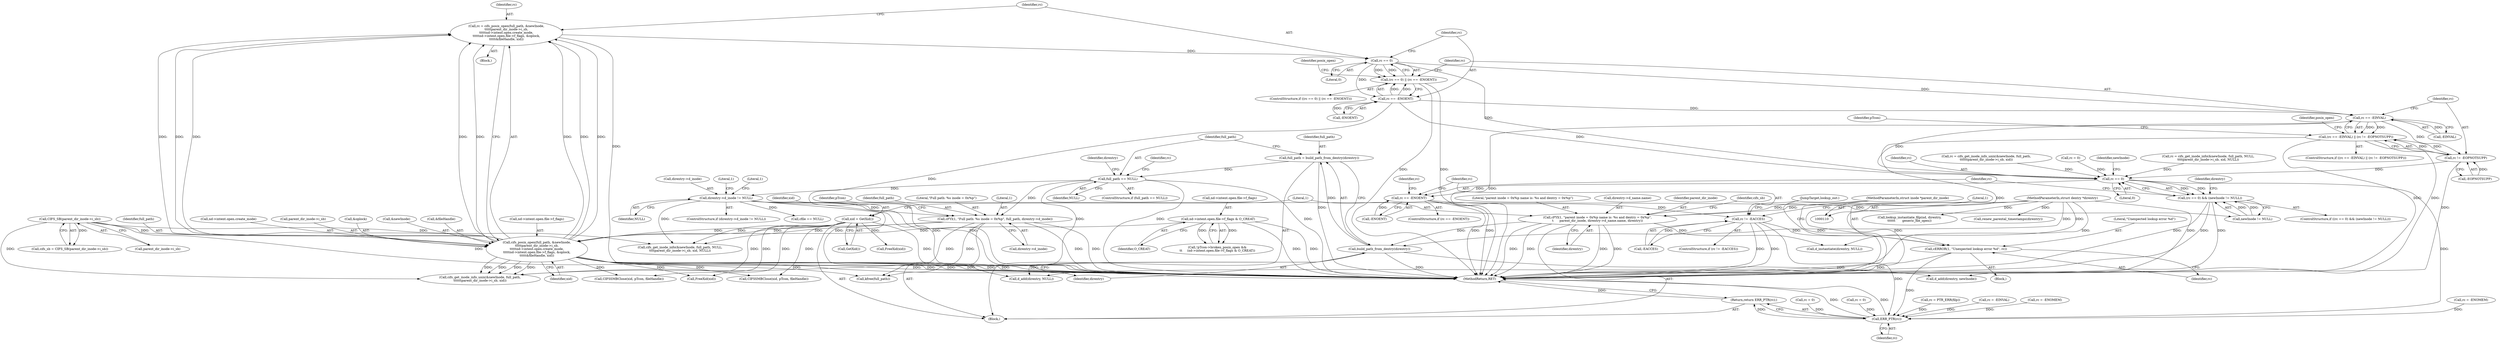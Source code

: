 digraph "0_linux_88d7d4e4a439f32acc56a6d860e415ee71d3df08@API" {
"1000316" [label="(Call,rc = cifs_posix_open(full_path, &newInode,\n\t\t\t\t\tparent_dir_inode->i_sb,\n\t\t\t\t\tnd->intent.open.create_mode,\n\t\t\t\t\tnd->intent.open.file->f_flags, &oplock,\n\t\t\t\t\t&fileHandle, xid))"];
"1000318" [label="(Call,cifs_posix_open(full_path, &newInode,\n\t\t\t\t\tparent_dir_inode->i_sb,\n\t\t\t\t\tnd->intent.open.create_mode,\n\t\t\t\t\tnd->intent.open.file->f_flags, &oplock,\n\t\t\t\t\t&fileHandle, xid))"];
"1000271" [label="(Call,cFYI(1, \"Full path: %s inode = 0x%p\", full_path, direntry->d_inode))"];
"1000247" [label="(Call,full_path == NULL)"];
"1000242" [label="(Call,full_path = build_path_from_dentry(direntry))"];
"1000244" [label="(Call,build_path_from_dentry(direntry))"];
"1000151" [label="(Call,cFYI(1, \"parent inode = 0x%p name is: %s and dentry = 0x%p\",\n\t      parent_dir_inode, direntry->d_name.name, direntry))"];
"1000111" [label="(MethodParameterIn,struct inode *parent_dir_inode)"];
"1000112" [label="(MethodParameterIn,struct dentry *direntry)"];
"1000257" [label="(Call,direntry->d_inode != NULL)"];
"1000163" [label="(Call,CIFS_SB(parent_dir_inode->i_sb))"];
"1000304" [label="(Call,nd->intent.open.file->f_flags & O_CREAT)"];
"1000148" [label="(Call,xid = GetXid())"];
"1000348" [label="(Call,rc == 0)"];
"1000347" [label="(Call,(rc == 0) || (rc == -ENOENT))"];
"1000351" [label="(Call,rc == -ENOENT)"];
"1000361" [label="(Call,rc == -EINVAL)"];
"1000360" [label="(Call,(rc == -EINVAL) || (rc != -EOPNOTSUPP))"];
"1000365" [label="(Call,rc != -EOPNOTSUPP)"];
"1000402" [label="(Call,rc == 0)"];
"1000401" [label="(Call,(rc == 0) && (newInode != NULL))"];
"1000461" [label="(Call,rc == -ENOENT)"];
"1000479" [label="(Call,rc != -EACCES)"];
"1000484" [label="(Call,cERROR(1, \"Unexpected lookup error %d\", rc))"];
"1000496" [label="(Call,ERR_PTR(rc))"];
"1000495" [label="(Return,return ERR_PTR(rc);)"];
"1000325" [label="(Call,nd->intent.open.create_mode)"];
"1000448" [label="(Call,CIFSSMBClose(xid, pTcon, fileHandle))"];
"1000362" [label="(Identifier,rc)"];
"1000221" [label="(Call,rc = -EINVAL)"];
"1000148" [label="(Call,xid = GetXid())"];
"1000484" [label="(Call,cERROR(1, \"Unexpected lookup error %d\", rc))"];
"1000317" [label="(Identifier,rc)"];
"1000467" [label="(Identifier,rc)"];
"1000273" [label="(Literal,\"Full path: %s inode = 0x%p\")"];
"1000488" [label="(JumpTarget,lookup_out:)"];
"1000272" [label="(Literal,1)"];
"1000498" [label="(MethodReturn,RET)"];
"1000322" [label="(Call,parent_dir_inode->i_sb)"];
"1000275" [label="(Call,direntry->d_inode)"];
"1000345" [label="(Identifier,xid)"];
"1000235" [label="(Call,d_instantiate(direntry, NULL))"];
"1000247" [label="(Call,full_path == NULL)"];
"1000341" [label="(Call,&oplock)"];
"1000320" [label="(Call,&newInode)"];
"1000486" [label="(Literal,\"Unexpected lookup error %d\")"];
"1000343" [label="(Call,&fileHandle)"];
"1000489" [label="(Call,kfree(full_path))"];
"1000462" [label="(Identifier,rc)"];
"1000150" [label="(Call,GetXid())"];
"1000404" [label="(Literal,0)"];
"1000481" [label="(Call,-EACCES)"];
"1000474" [label="(Call,d_add(direntry, NULL))"];
"1000162" [label="(Identifier,cifs_sb)"];
"1000402" [label="(Call,rc == 0)"];
"1000452" [label="(Call,rc = -ENOMEM)"];
"1000360" [label="(Call,(rc == -EINVAL) || (rc != -EOPNOTSUPP))"];
"1000495" [label="(Return,return ERR_PTR(rc);)"];
"1000388" [label="(Call,rc = cifs_get_inode_info(&newInode, full_path, NULL,\n\t\t\t\tparent_dir_inode->i_sb, xid, NULL))"];
"1000496" [label="(Call,ERR_PTR(rc))"];
"1000487" [label="(Identifier,rc)"];
"1000160" [label="(Identifier,direntry)"];
"1000390" [label="(Call,cifs_get_inode_info(&newInode, full_path, NULL,\n\t\t\t\tparent_dir_inode->i_sb, xid, NULL))"];
"1000461" [label="(Call,rc == -ENOENT)"];
"1000346" [label="(ControlStructure,if ((rc == 0) || (rc == -ENOENT)))"];
"1000315" [label="(Block,)"];
"1000245" [label="(Identifier,direntry)"];
"1000161" [label="(Call,cifs_sb = CIFS_SB(parent_dir_inode->i_sb))"];
"1000111" [label="(MethodParameterIn,struct inode *parent_dir_inode)"];
"1000261" [label="(Identifier,NULL)"];
"1000376" [label="(Identifier,posix_open)"];
"1000365" [label="(Call,rc != -EOPNOTSUPP)"];
"1000318" [label="(Call,cifs_posix_open(full_path, &newInode,\n\t\t\t\t\tparent_dir_inode->i_sb,\n\t\t\t\t\tnd->intent.open.create_mode,\n\t\t\t\t\tnd->intent.open.file->f_flags, &oplock,\n\t\t\t\t\t&fileHandle, xid))"];
"1000164" [label="(Call,parent_dir_inode->i_sb)"];
"1000403" [label="(Identifier,rc)"];
"1000112" [label="(MethodParameterIn,struct dentry *direntry)"];
"1000359" [label="(ControlStructure,if ((rc == -EINVAL) || (rc != -EOPNOTSUPP)))"];
"1000377" [label="(Call,rc = cifs_get_inode_info_unix(&newInode, full_path,\n\t\t\t\t\t\tparent_dir_inode->i_sb, xid))"];
"1000251" [label="(Call,rc = -ENOMEM)"];
"1000379" [label="(Call,cifs_get_inode_info_unix(&newInode, full_path,\n\t\t\t\t\t\tparent_dir_inode->i_sb, xid))"];
"1000264" [label="(Literal,1)"];
"1000256" [label="(ControlStructure,if (direntry->d_inode != NULL))"];
"1000460" [label="(ControlStructure,if (rc == -ENOENT))"];
"1000242" [label="(Call,full_path = build_path_from_dentry(direntry))"];
"1000349" [label="(Identifier,rc)"];
"1000153" [label="(Literal,\"parent inode = 0x%p name is: %s and dentry = 0x%p\")"];
"1000351" [label="(Call,rc == -ENOENT)"];
"1000155" [label="(Call,direntry->d_name.name)"];
"1000149" [label="(Identifier,xid)"];
"1000249" [label="(Identifier,NULL)"];
"1000154" [label="(Identifier,parent_dir_inode)"];
"1000493" [label="(Call,FreeXid(xid))"];
"1000258" [label="(Call,direntry->d_inode)"];
"1000114" [label="(Block,)"];
"1000347" [label="(Call,(rc == 0) || (rc == -ENOENT))"];
"1000151" [label="(Call,cFYI(1, \"parent inode = 0x%p name is: %s and dentry = 0x%p\",\n\t      parent_dir_inode, direntry->d_name.name, direntry))"];
"1000366" [label="(Identifier,rc)"];
"1000117" [label="(Call,rc = 0)"];
"1000442" [label="(Call,cfile == NULL)"];
"1000332" [label="(Call,nd->intent.open.file->f_flags)"];
"1000316" [label="(Call,rc = cifs_posix_open(full_path, &newInode,\n\t\t\t\t\tparent_dir_inode->i_sb,\n\t\t\t\t\tnd->intent.open.create_mode,\n\t\t\t\t\tnd->intent.open.file->f_flags, &oplock,\n\t\t\t\t\t&fileHandle, xid))"];
"1000252" [label="(Identifier,rc)"];
"1000405" [label="(Call,newInode != NULL)"];
"1000246" [label="(ControlStructure,if (full_path == NULL))"];
"1000243" [label="(Identifier,full_path)"];
"1000314" [label="(Identifier,O_CREAT)"];
"1000248" [label="(Identifier,full_path)"];
"1000305" [label="(Call,nd->intent.open.file->f_flags)"];
"1000497" [label="(Identifier,rc)"];
"1000163" [label="(Call,CIFS_SB(parent_dir_inode->i_sb))"];
"1000361" [label="(Call,rc == -EINVAL)"];
"1000152" [label="(Literal,1)"];
"1000463" [label="(Call,-ENOENT)"];
"1000259" [label="(Identifier,direntry)"];
"1000238" [label="(Call,rc = 0)"];
"1000485" [label="(Literal,1)"];
"1000353" [label="(Call,-ENOENT)"];
"1000280" [label="(Identifier,pTcon)"];
"1000352" [label="(Identifier,rc)"];
"1000257" [label="(Call,direntry->d_inode != NULL)"];
"1000299" [label="(Call,!pTcon->broken_posix_open &&\n\t\t     (nd->intent.open.file->f_flags & O_CREAT))"];
"1000350" [label="(Literal,0)"];
"1000406" [label="(Identifier,newInode)"];
"1000466" [label="(Call,rc = 0)"];
"1000401" [label="(Call,(rc == 0) && (newInode != NULL))"];
"1000271" [label="(Call,cFYI(1, \"Full path: %s inode = 0x%p\", full_path, direntry->d_inode))"];
"1000410" [label="(Identifier,direntry)"];
"1000479" [label="(Call,rc != -EACCES)"];
"1000429" [label="(Call,CIFSSMBClose(xid, pTcon, fileHandle))"];
"1000274" [label="(Identifier,full_path)"];
"1000367" [label="(Call,-EOPNOTSUPP)"];
"1000304" [label="(Call,nd->intent.open.file->f_flags & O_CREAT)"];
"1000425" [label="(Call,rc = PTR_ERR(filp))"];
"1000478" [label="(ControlStructure,if (rc != -EACCES))"];
"1000356" [label="(Identifier,posix_open)"];
"1000417" [label="(Call,lookup_instantiate_filp(nd, direntry,\n\t\t\t\t\t\t       generic_file_open))"];
"1000409" [label="(Call,d_add(direntry, newInode))"];
"1000483" [label="(Block,)"];
"1000371" [label="(Identifier,pTcon)"];
"1000175" [label="(Call,FreeXid(xid))"];
"1000244" [label="(Call,build_path_from_dentry(direntry))"];
"1000363" [label="(Call,-EINVAL)"];
"1000480" [label="(Identifier,rc)"];
"1000400" [label="(ControlStructure,if ((rc == 0) && (newInode != NULL)))"];
"1000269" [label="(Literal,1)"];
"1000319" [label="(Identifier,full_path)"];
"1000457" [label="(Call,renew_parental_timestamps(direntry))"];
"1000348" [label="(Call,rc == 0)"];
"1000316" -> "1000315"  [label="AST: "];
"1000316" -> "1000318"  [label="CFG: "];
"1000317" -> "1000316"  [label="AST: "];
"1000318" -> "1000316"  [label="AST: "];
"1000349" -> "1000316"  [label="CFG: "];
"1000316" -> "1000498"  [label="DDG: "];
"1000318" -> "1000316"  [label="DDG: "];
"1000318" -> "1000316"  [label="DDG: "];
"1000318" -> "1000316"  [label="DDG: "];
"1000318" -> "1000316"  [label="DDG: "];
"1000318" -> "1000316"  [label="DDG: "];
"1000318" -> "1000316"  [label="DDG: "];
"1000318" -> "1000316"  [label="DDG: "];
"1000318" -> "1000316"  [label="DDG: "];
"1000316" -> "1000348"  [label="DDG: "];
"1000318" -> "1000345"  [label="CFG: "];
"1000319" -> "1000318"  [label="AST: "];
"1000320" -> "1000318"  [label="AST: "];
"1000322" -> "1000318"  [label="AST: "];
"1000325" -> "1000318"  [label="AST: "];
"1000332" -> "1000318"  [label="AST: "];
"1000341" -> "1000318"  [label="AST: "];
"1000343" -> "1000318"  [label="AST: "];
"1000345" -> "1000318"  [label="AST: "];
"1000318" -> "1000498"  [label="DDG: "];
"1000318" -> "1000498"  [label="DDG: "];
"1000318" -> "1000498"  [label="DDG: "];
"1000318" -> "1000498"  [label="DDG: "];
"1000318" -> "1000498"  [label="DDG: "];
"1000318" -> "1000498"  [label="DDG: "];
"1000271" -> "1000318"  [label="DDG: "];
"1000163" -> "1000318"  [label="DDG: "];
"1000304" -> "1000318"  [label="DDG: "];
"1000148" -> "1000318"  [label="DDG: "];
"1000318" -> "1000379"  [label="DDG: "];
"1000318" -> "1000379"  [label="DDG: "];
"1000318" -> "1000379"  [label="DDG: "];
"1000318" -> "1000379"  [label="DDG: "];
"1000318" -> "1000429"  [label="DDG: "];
"1000318" -> "1000448"  [label="DDG: "];
"1000318" -> "1000489"  [label="DDG: "];
"1000318" -> "1000493"  [label="DDG: "];
"1000271" -> "1000114"  [label="AST: "];
"1000271" -> "1000275"  [label="CFG: "];
"1000272" -> "1000271"  [label="AST: "];
"1000273" -> "1000271"  [label="AST: "];
"1000274" -> "1000271"  [label="AST: "];
"1000275" -> "1000271"  [label="AST: "];
"1000280" -> "1000271"  [label="CFG: "];
"1000271" -> "1000498"  [label="DDG: "];
"1000271" -> "1000498"  [label="DDG: "];
"1000247" -> "1000271"  [label="DDG: "];
"1000257" -> "1000271"  [label="DDG: "];
"1000271" -> "1000379"  [label="DDG: "];
"1000271" -> "1000390"  [label="DDG: "];
"1000271" -> "1000489"  [label="DDG: "];
"1000247" -> "1000246"  [label="AST: "];
"1000247" -> "1000249"  [label="CFG: "];
"1000248" -> "1000247"  [label="AST: "];
"1000249" -> "1000247"  [label="AST: "];
"1000252" -> "1000247"  [label="CFG: "];
"1000259" -> "1000247"  [label="CFG: "];
"1000247" -> "1000498"  [label="DDG: "];
"1000247" -> "1000498"  [label="DDG: "];
"1000242" -> "1000247"  [label="DDG: "];
"1000247" -> "1000257"  [label="DDG: "];
"1000247" -> "1000489"  [label="DDG: "];
"1000242" -> "1000114"  [label="AST: "];
"1000242" -> "1000244"  [label="CFG: "];
"1000243" -> "1000242"  [label="AST: "];
"1000244" -> "1000242"  [label="AST: "];
"1000248" -> "1000242"  [label="CFG: "];
"1000242" -> "1000498"  [label="DDG: "];
"1000244" -> "1000242"  [label="DDG: "];
"1000244" -> "1000245"  [label="CFG: "];
"1000245" -> "1000244"  [label="AST: "];
"1000244" -> "1000498"  [label="DDG: "];
"1000151" -> "1000244"  [label="DDG: "];
"1000112" -> "1000244"  [label="DDG: "];
"1000244" -> "1000409"  [label="DDG: "];
"1000244" -> "1000474"  [label="DDG: "];
"1000151" -> "1000114"  [label="AST: "];
"1000151" -> "1000160"  [label="CFG: "];
"1000152" -> "1000151"  [label="AST: "];
"1000153" -> "1000151"  [label="AST: "];
"1000154" -> "1000151"  [label="AST: "];
"1000155" -> "1000151"  [label="AST: "];
"1000160" -> "1000151"  [label="AST: "];
"1000162" -> "1000151"  [label="CFG: "];
"1000151" -> "1000498"  [label="DDG: "];
"1000151" -> "1000498"  [label="DDG: "];
"1000151" -> "1000498"  [label="DDG: "];
"1000151" -> "1000498"  [label="DDG: "];
"1000111" -> "1000151"  [label="DDG: "];
"1000112" -> "1000151"  [label="DDG: "];
"1000151" -> "1000235"  [label="DDG: "];
"1000111" -> "1000110"  [label="AST: "];
"1000111" -> "1000498"  [label="DDG: "];
"1000112" -> "1000110"  [label="AST: "];
"1000112" -> "1000498"  [label="DDG: "];
"1000112" -> "1000235"  [label="DDG: "];
"1000112" -> "1000409"  [label="DDG: "];
"1000112" -> "1000417"  [label="DDG: "];
"1000112" -> "1000457"  [label="DDG: "];
"1000112" -> "1000474"  [label="DDG: "];
"1000257" -> "1000256"  [label="AST: "];
"1000257" -> "1000261"  [label="CFG: "];
"1000258" -> "1000257"  [label="AST: "];
"1000261" -> "1000257"  [label="AST: "];
"1000264" -> "1000257"  [label="CFG: "];
"1000269" -> "1000257"  [label="CFG: "];
"1000257" -> "1000498"  [label="DDG: "];
"1000257" -> "1000498"  [label="DDG: "];
"1000257" -> "1000390"  [label="DDG: "];
"1000257" -> "1000405"  [label="DDG: "];
"1000257" -> "1000442"  [label="DDG: "];
"1000257" -> "1000474"  [label="DDG: "];
"1000163" -> "1000161"  [label="AST: "];
"1000163" -> "1000164"  [label="CFG: "];
"1000164" -> "1000163"  [label="AST: "];
"1000161" -> "1000163"  [label="CFG: "];
"1000163" -> "1000498"  [label="DDG: "];
"1000163" -> "1000161"  [label="DDG: "];
"1000163" -> "1000379"  [label="DDG: "];
"1000163" -> "1000390"  [label="DDG: "];
"1000304" -> "1000299"  [label="AST: "];
"1000304" -> "1000314"  [label="CFG: "];
"1000305" -> "1000304"  [label="AST: "];
"1000314" -> "1000304"  [label="AST: "];
"1000299" -> "1000304"  [label="CFG: "];
"1000304" -> "1000498"  [label="DDG: "];
"1000304" -> "1000498"  [label="DDG: "];
"1000304" -> "1000299"  [label="DDG: "];
"1000304" -> "1000299"  [label="DDG: "];
"1000148" -> "1000114"  [label="AST: "];
"1000148" -> "1000150"  [label="CFG: "];
"1000149" -> "1000148"  [label="AST: "];
"1000150" -> "1000148"  [label="AST: "];
"1000152" -> "1000148"  [label="CFG: "];
"1000148" -> "1000498"  [label="DDG: "];
"1000148" -> "1000175"  [label="DDG: "];
"1000148" -> "1000379"  [label="DDG: "];
"1000148" -> "1000390"  [label="DDG: "];
"1000148" -> "1000429"  [label="DDG: "];
"1000148" -> "1000448"  [label="DDG: "];
"1000148" -> "1000493"  [label="DDG: "];
"1000348" -> "1000347"  [label="AST: "];
"1000348" -> "1000350"  [label="CFG: "];
"1000349" -> "1000348"  [label="AST: "];
"1000350" -> "1000348"  [label="AST: "];
"1000352" -> "1000348"  [label="CFG: "];
"1000347" -> "1000348"  [label="CFG: "];
"1000348" -> "1000347"  [label="DDG: "];
"1000348" -> "1000347"  [label="DDG: "];
"1000348" -> "1000351"  [label="DDG: "];
"1000348" -> "1000361"  [label="DDG: "];
"1000348" -> "1000402"  [label="DDG: "];
"1000347" -> "1000346"  [label="AST: "];
"1000347" -> "1000351"  [label="CFG: "];
"1000351" -> "1000347"  [label="AST: "];
"1000356" -> "1000347"  [label="CFG: "];
"1000362" -> "1000347"  [label="CFG: "];
"1000347" -> "1000498"  [label="DDG: "];
"1000347" -> "1000498"  [label="DDG: "];
"1000351" -> "1000347"  [label="DDG: "];
"1000351" -> "1000347"  [label="DDG: "];
"1000351" -> "1000353"  [label="CFG: "];
"1000352" -> "1000351"  [label="AST: "];
"1000353" -> "1000351"  [label="AST: "];
"1000351" -> "1000498"  [label="DDG: "];
"1000353" -> "1000351"  [label="DDG: "];
"1000351" -> "1000361"  [label="DDG: "];
"1000351" -> "1000402"  [label="DDG: "];
"1000361" -> "1000360"  [label="AST: "];
"1000361" -> "1000363"  [label="CFG: "];
"1000362" -> "1000361"  [label="AST: "];
"1000363" -> "1000361"  [label="AST: "];
"1000366" -> "1000361"  [label="CFG: "];
"1000360" -> "1000361"  [label="CFG: "];
"1000361" -> "1000498"  [label="DDG: "];
"1000361" -> "1000360"  [label="DDG: "];
"1000361" -> "1000360"  [label="DDG: "];
"1000363" -> "1000361"  [label="DDG: "];
"1000361" -> "1000365"  [label="DDG: "];
"1000361" -> "1000402"  [label="DDG: "];
"1000360" -> "1000359"  [label="AST: "];
"1000360" -> "1000365"  [label="CFG: "];
"1000365" -> "1000360"  [label="AST: "];
"1000371" -> "1000360"  [label="CFG: "];
"1000376" -> "1000360"  [label="CFG: "];
"1000360" -> "1000498"  [label="DDG: "];
"1000360" -> "1000498"  [label="DDG: "];
"1000360" -> "1000498"  [label="DDG: "];
"1000365" -> "1000360"  [label="DDG: "];
"1000365" -> "1000360"  [label="DDG: "];
"1000365" -> "1000367"  [label="CFG: "];
"1000366" -> "1000365"  [label="AST: "];
"1000367" -> "1000365"  [label="AST: "];
"1000365" -> "1000498"  [label="DDG: "];
"1000367" -> "1000365"  [label="DDG: "];
"1000365" -> "1000402"  [label="DDG: "];
"1000402" -> "1000401"  [label="AST: "];
"1000402" -> "1000404"  [label="CFG: "];
"1000403" -> "1000402"  [label="AST: "];
"1000404" -> "1000402"  [label="AST: "];
"1000406" -> "1000402"  [label="CFG: "];
"1000401" -> "1000402"  [label="CFG: "];
"1000402" -> "1000401"  [label="DDG: "];
"1000402" -> "1000401"  [label="DDG: "];
"1000388" -> "1000402"  [label="DDG: "];
"1000117" -> "1000402"  [label="DDG: "];
"1000377" -> "1000402"  [label="DDG: "];
"1000402" -> "1000461"  [label="DDG: "];
"1000402" -> "1000496"  [label="DDG: "];
"1000401" -> "1000400"  [label="AST: "];
"1000401" -> "1000405"  [label="CFG: "];
"1000405" -> "1000401"  [label="AST: "];
"1000410" -> "1000401"  [label="CFG: "];
"1000462" -> "1000401"  [label="CFG: "];
"1000401" -> "1000498"  [label="DDG: "];
"1000401" -> "1000498"  [label="DDG: "];
"1000401" -> "1000498"  [label="DDG: "];
"1000405" -> "1000401"  [label="DDG: "];
"1000405" -> "1000401"  [label="DDG: "];
"1000461" -> "1000460"  [label="AST: "];
"1000461" -> "1000463"  [label="CFG: "];
"1000462" -> "1000461"  [label="AST: "];
"1000463" -> "1000461"  [label="AST: "];
"1000467" -> "1000461"  [label="CFG: "];
"1000480" -> "1000461"  [label="CFG: "];
"1000461" -> "1000498"  [label="DDG: "];
"1000461" -> "1000498"  [label="DDG: "];
"1000463" -> "1000461"  [label="DDG: "];
"1000461" -> "1000479"  [label="DDG: "];
"1000479" -> "1000478"  [label="AST: "];
"1000479" -> "1000481"  [label="CFG: "];
"1000480" -> "1000479"  [label="AST: "];
"1000481" -> "1000479"  [label="AST: "];
"1000485" -> "1000479"  [label="CFG: "];
"1000488" -> "1000479"  [label="CFG: "];
"1000479" -> "1000498"  [label="DDG: "];
"1000479" -> "1000498"  [label="DDG: "];
"1000481" -> "1000479"  [label="DDG: "];
"1000479" -> "1000484"  [label="DDG: "];
"1000479" -> "1000496"  [label="DDG: "];
"1000484" -> "1000483"  [label="AST: "];
"1000484" -> "1000487"  [label="CFG: "];
"1000485" -> "1000484"  [label="AST: "];
"1000486" -> "1000484"  [label="AST: "];
"1000487" -> "1000484"  [label="AST: "];
"1000488" -> "1000484"  [label="CFG: "];
"1000484" -> "1000498"  [label="DDG: "];
"1000484" -> "1000496"  [label="DDG: "];
"1000496" -> "1000495"  [label="AST: "];
"1000496" -> "1000497"  [label="CFG: "];
"1000497" -> "1000496"  [label="AST: "];
"1000495" -> "1000496"  [label="CFG: "];
"1000496" -> "1000498"  [label="DDG: "];
"1000496" -> "1000498"  [label="DDG: "];
"1000496" -> "1000495"  [label="DDG: "];
"1000238" -> "1000496"  [label="DDG: "];
"1000466" -> "1000496"  [label="DDG: "];
"1000221" -> "1000496"  [label="DDG: "];
"1000452" -> "1000496"  [label="DDG: "];
"1000251" -> "1000496"  [label="DDG: "];
"1000425" -> "1000496"  [label="DDG: "];
"1000495" -> "1000114"  [label="AST: "];
"1000498" -> "1000495"  [label="CFG: "];
"1000495" -> "1000498"  [label="DDG: "];
}
